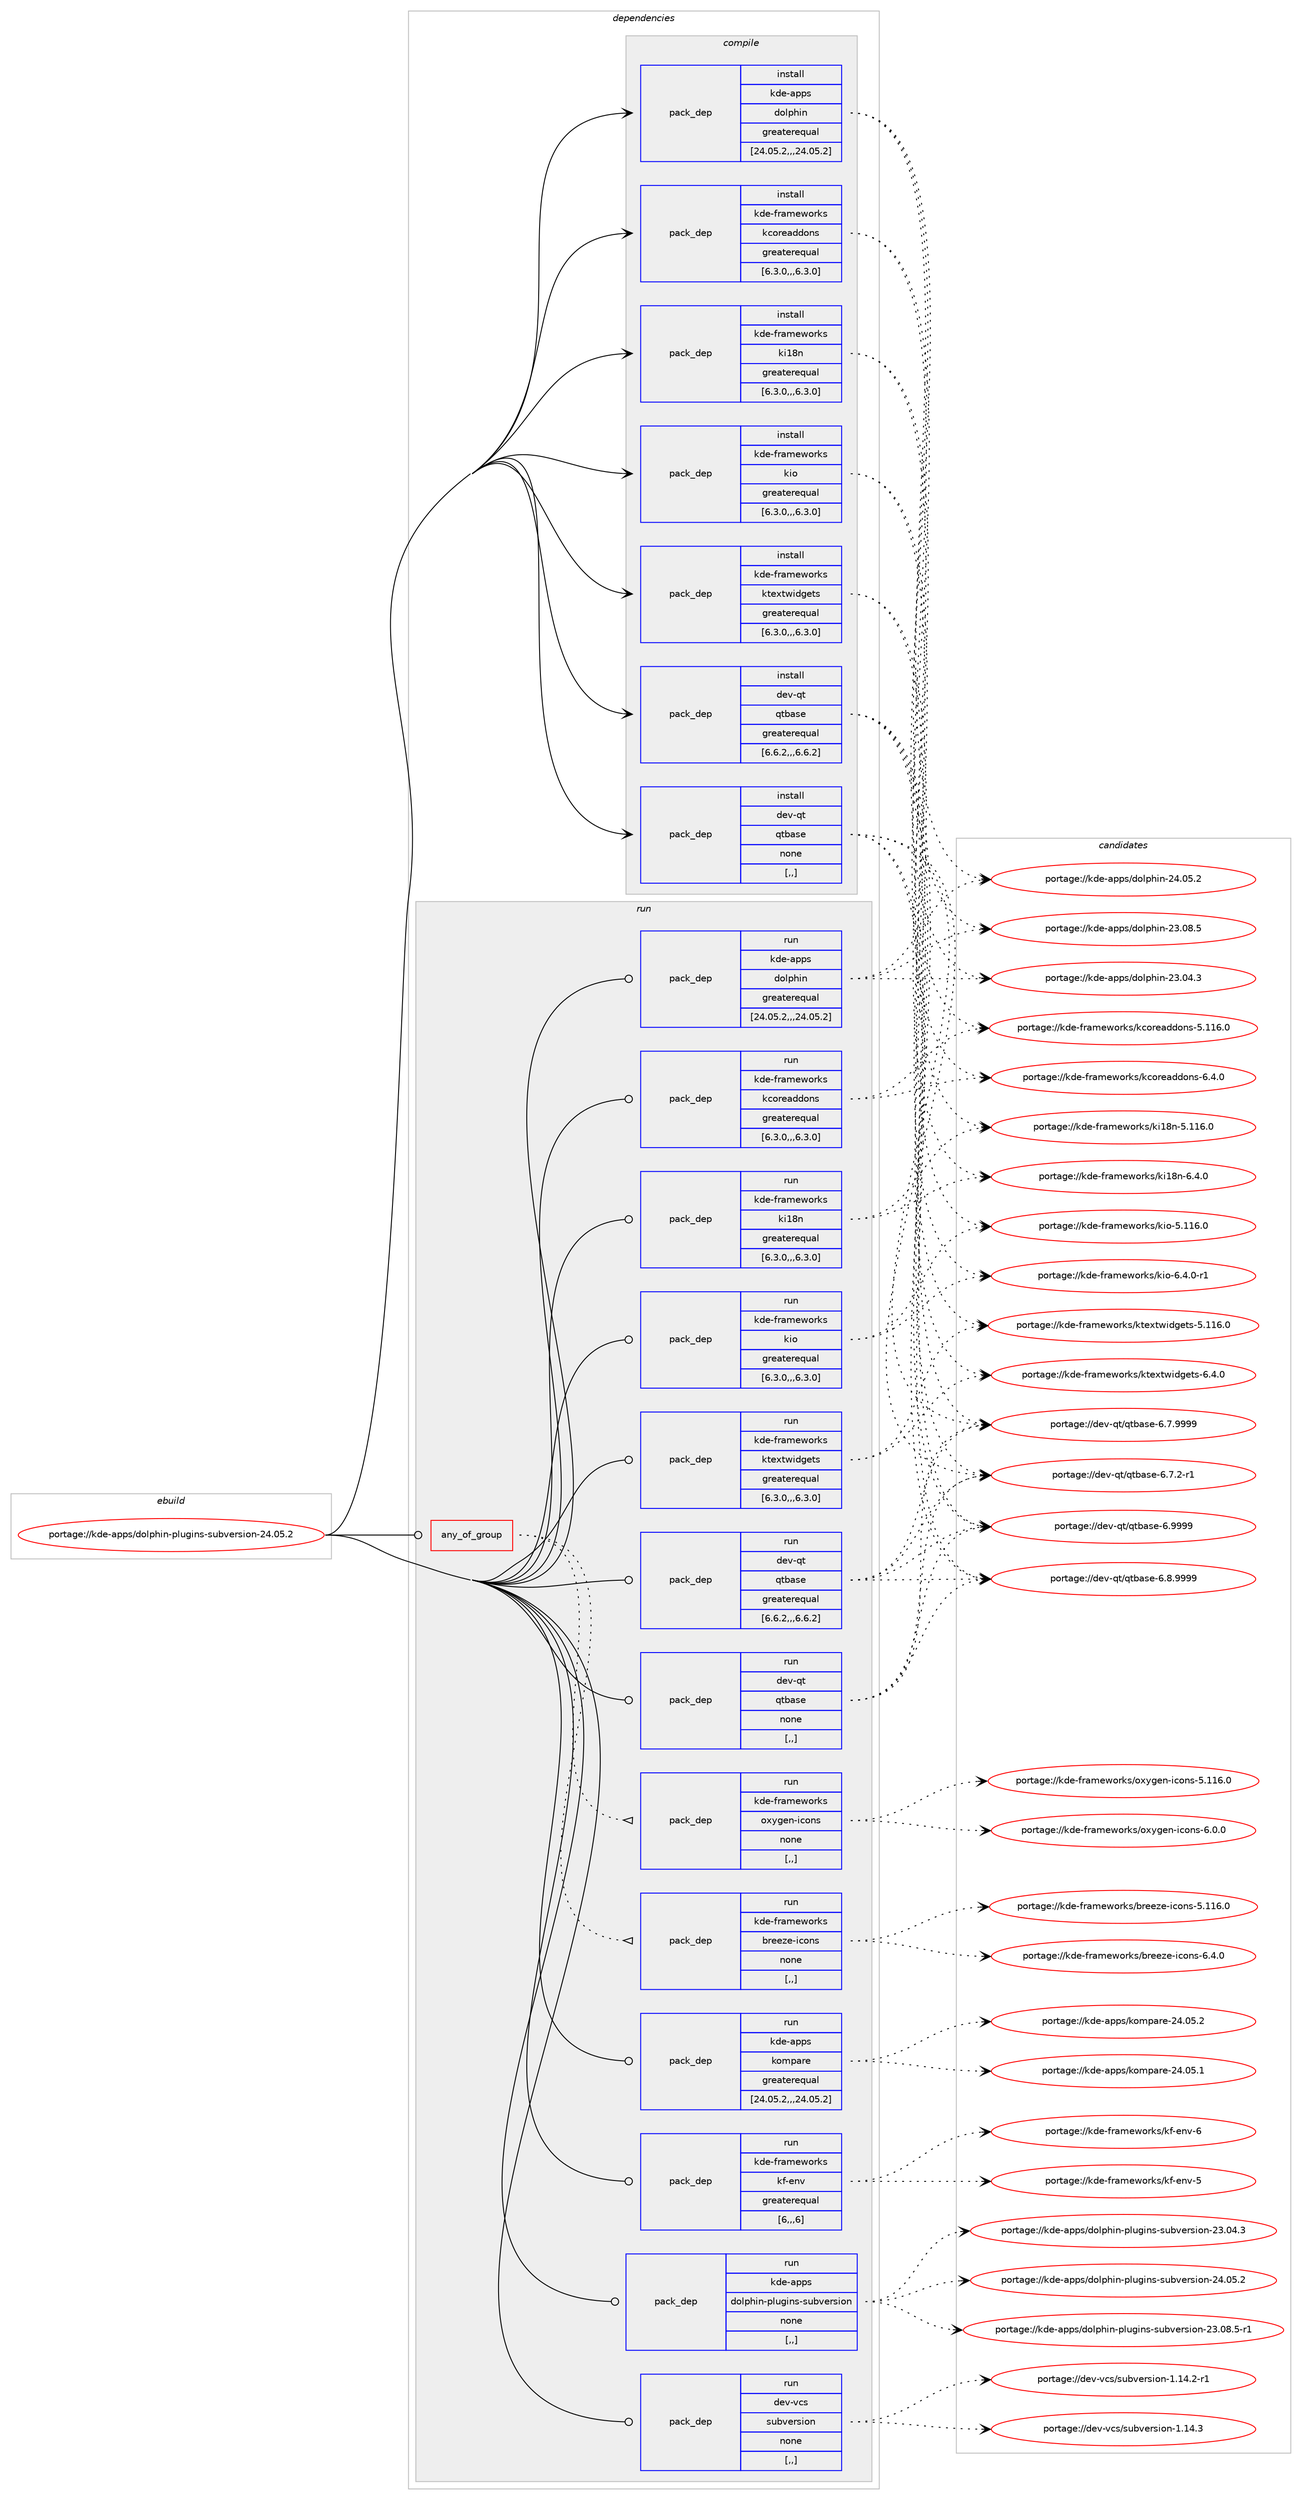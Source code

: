 digraph prolog {

# *************
# Graph options
# *************

newrank=true;
concentrate=true;
compound=true;
graph [rankdir=LR,fontname=Helvetica,fontsize=10,ranksep=1.5];#, ranksep=2.5, nodesep=0.2];
edge  [arrowhead=vee];
node  [fontname=Helvetica,fontsize=10];

# **********
# The ebuild
# **********

subgraph cluster_leftcol {
color=gray;
label=<<i>ebuild</i>>;
id [label="portage://kde-apps/dolphin-plugins-subversion-24.05.2", color=red, width=4, href="../kde-apps/dolphin-plugins-subversion-24.05.2.svg"];
}

# ****************
# The dependencies
# ****************

subgraph cluster_midcol {
color=gray;
label=<<i>dependencies</i>>;
subgraph cluster_compile {
fillcolor="#eeeeee";
style=filled;
label=<<i>compile</i>>;
subgraph pack179646 {
dependency248279 [label=<<TABLE BORDER="0" CELLBORDER="1" CELLSPACING="0" CELLPADDING="4" WIDTH="220"><TR><TD ROWSPAN="6" CELLPADDING="30">pack_dep</TD></TR><TR><TD WIDTH="110">install</TD></TR><TR><TD>dev-qt</TD></TR><TR><TD>qtbase</TD></TR><TR><TD>greaterequal</TD></TR><TR><TD>[6.6.2,,,6.6.2]</TD></TR></TABLE>>, shape=none, color=blue];
}
id:e -> dependency248279:w [weight=20,style="solid",arrowhead="vee"];
subgraph pack179647 {
dependency248280 [label=<<TABLE BORDER="0" CELLBORDER="1" CELLSPACING="0" CELLPADDING="4" WIDTH="220"><TR><TD ROWSPAN="6" CELLPADDING="30">pack_dep</TD></TR><TR><TD WIDTH="110">install</TD></TR><TR><TD>dev-qt</TD></TR><TR><TD>qtbase</TD></TR><TR><TD>none</TD></TR><TR><TD>[,,]</TD></TR></TABLE>>, shape=none, color=blue];
}
id:e -> dependency248280:w [weight=20,style="solid",arrowhead="vee"];
subgraph pack179648 {
dependency248281 [label=<<TABLE BORDER="0" CELLBORDER="1" CELLSPACING="0" CELLPADDING="4" WIDTH="220"><TR><TD ROWSPAN="6" CELLPADDING="30">pack_dep</TD></TR><TR><TD WIDTH="110">install</TD></TR><TR><TD>kde-apps</TD></TR><TR><TD>dolphin</TD></TR><TR><TD>greaterequal</TD></TR><TR><TD>[24.05.2,,,24.05.2]</TD></TR></TABLE>>, shape=none, color=blue];
}
id:e -> dependency248281:w [weight=20,style="solid",arrowhead="vee"];
subgraph pack179649 {
dependency248282 [label=<<TABLE BORDER="0" CELLBORDER="1" CELLSPACING="0" CELLPADDING="4" WIDTH="220"><TR><TD ROWSPAN="6" CELLPADDING="30">pack_dep</TD></TR><TR><TD WIDTH="110">install</TD></TR><TR><TD>kde-frameworks</TD></TR><TR><TD>kcoreaddons</TD></TR><TR><TD>greaterequal</TD></TR><TR><TD>[6.3.0,,,6.3.0]</TD></TR></TABLE>>, shape=none, color=blue];
}
id:e -> dependency248282:w [weight=20,style="solid",arrowhead="vee"];
subgraph pack179650 {
dependency248283 [label=<<TABLE BORDER="0" CELLBORDER="1" CELLSPACING="0" CELLPADDING="4" WIDTH="220"><TR><TD ROWSPAN="6" CELLPADDING="30">pack_dep</TD></TR><TR><TD WIDTH="110">install</TD></TR><TR><TD>kde-frameworks</TD></TR><TR><TD>ki18n</TD></TR><TR><TD>greaterequal</TD></TR><TR><TD>[6.3.0,,,6.3.0]</TD></TR></TABLE>>, shape=none, color=blue];
}
id:e -> dependency248283:w [weight=20,style="solid",arrowhead="vee"];
subgraph pack179651 {
dependency248284 [label=<<TABLE BORDER="0" CELLBORDER="1" CELLSPACING="0" CELLPADDING="4" WIDTH="220"><TR><TD ROWSPAN="6" CELLPADDING="30">pack_dep</TD></TR><TR><TD WIDTH="110">install</TD></TR><TR><TD>kde-frameworks</TD></TR><TR><TD>kio</TD></TR><TR><TD>greaterequal</TD></TR><TR><TD>[6.3.0,,,6.3.0]</TD></TR></TABLE>>, shape=none, color=blue];
}
id:e -> dependency248284:w [weight=20,style="solid",arrowhead="vee"];
subgraph pack179652 {
dependency248285 [label=<<TABLE BORDER="0" CELLBORDER="1" CELLSPACING="0" CELLPADDING="4" WIDTH="220"><TR><TD ROWSPAN="6" CELLPADDING="30">pack_dep</TD></TR><TR><TD WIDTH="110">install</TD></TR><TR><TD>kde-frameworks</TD></TR><TR><TD>ktextwidgets</TD></TR><TR><TD>greaterequal</TD></TR><TR><TD>[6.3.0,,,6.3.0]</TD></TR></TABLE>>, shape=none, color=blue];
}
id:e -> dependency248285:w [weight=20,style="solid",arrowhead="vee"];
}
subgraph cluster_compileandrun {
fillcolor="#eeeeee";
style=filled;
label=<<i>compile and run</i>>;
}
subgraph cluster_run {
fillcolor="#eeeeee";
style=filled;
label=<<i>run</i>>;
subgraph any1515 {
dependency248286 [label=<<TABLE BORDER="0" CELLBORDER="1" CELLSPACING="0" CELLPADDING="4"><TR><TD CELLPADDING="10">any_of_group</TD></TR></TABLE>>, shape=none, color=red];subgraph pack179653 {
dependency248287 [label=<<TABLE BORDER="0" CELLBORDER="1" CELLSPACING="0" CELLPADDING="4" WIDTH="220"><TR><TD ROWSPAN="6" CELLPADDING="30">pack_dep</TD></TR><TR><TD WIDTH="110">run</TD></TR><TR><TD>kde-frameworks</TD></TR><TR><TD>breeze-icons</TD></TR><TR><TD>none</TD></TR><TR><TD>[,,]</TD></TR></TABLE>>, shape=none, color=blue];
}
dependency248286:e -> dependency248287:w [weight=20,style="dotted",arrowhead="oinv"];
subgraph pack179654 {
dependency248288 [label=<<TABLE BORDER="0" CELLBORDER="1" CELLSPACING="0" CELLPADDING="4" WIDTH="220"><TR><TD ROWSPAN="6" CELLPADDING="30">pack_dep</TD></TR><TR><TD WIDTH="110">run</TD></TR><TR><TD>kde-frameworks</TD></TR><TR><TD>oxygen-icons</TD></TR><TR><TD>none</TD></TR><TR><TD>[,,]</TD></TR></TABLE>>, shape=none, color=blue];
}
dependency248286:e -> dependency248288:w [weight=20,style="dotted",arrowhead="oinv"];
}
id:e -> dependency248286:w [weight=20,style="solid",arrowhead="odot"];
subgraph pack179655 {
dependency248289 [label=<<TABLE BORDER="0" CELLBORDER="1" CELLSPACING="0" CELLPADDING="4" WIDTH="220"><TR><TD ROWSPAN="6" CELLPADDING="30">pack_dep</TD></TR><TR><TD WIDTH="110">run</TD></TR><TR><TD>dev-qt</TD></TR><TR><TD>qtbase</TD></TR><TR><TD>greaterequal</TD></TR><TR><TD>[6.6.2,,,6.6.2]</TD></TR></TABLE>>, shape=none, color=blue];
}
id:e -> dependency248289:w [weight=20,style="solid",arrowhead="odot"];
subgraph pack179656 {
dependency248290 [label=<<TABLE BORDER="0" CELLBORDER="1" CELLSPACING="0" CELLPADDING="4" WIDTH="220"><TR><TD ROWSPAN="6" CELLPADDING="30">pack_dep</TD></TR><TR><TD WIDTH="110">run</TD></TR><TR><TD>dev-qt</TD></TR><TR><TD>qtbase</TD></TR><TR><TD>none</TD></TR><TR><TD>[,,]</TD></TR></TABLE>>, shape=none, color=blue];
}
id:e -> dependency248290:w [weight=20,style="solid",arrowhead="odot"];
subgraph pack179657 {
dependency248291 [label=<<TABLE BORDER="0" CELLBORDER="1" CELLSPACING="0" CELLPADDING="4" WIDTH="220"><TR><TD ROWSPAN="6" CELLPADDING="30">pack_dep</TD></TR><TR><TD WIDTH="110">run</TD></TR><TR><TD>dev-vcs</TD></TR><TR><TD>subversion</TD></TR><TR><TD>none</TD></TR><TR><TD>[,,]</TD></TR></TABLE>>, shape=none, color=blue];
}
id:e -> dependency248291:w [weight=20,style="solid",arrowhead="odot"];
subgraph pack179658 {
dependency248292 [label=<<TABLE BORDER="0" CELLBORDER="1" CELLSPACING="0" CELLPADDING="4" WIDTH="220"><TR><TD ROWSPAN="6" CELLPADDING="30">pack_dep</TD></TR><TR><TD WIDTH="110">run</TD></TR><TR><TD>kde-apps</TD></TR><TR><TD>dolphin</TD></TR><TR><TD>greaterequal</TD></TR><TR><TD>[24.05.2,,,24.05.2]</TD></TR></TABLE>>, shape=none, color=blue];
}
id:e -> dependency248292:w [weight=20,style="solid",arrowhead="odot"];
subgraph pack179659 {
dependency248293 [label=<<TABLE BORDER="0" CELLBORDER="1" CELLSPACING="0" CELLPADDING="4" WIDTH="220"><TR><TD ROWSPAN="6" CELLPADDING="30">pack_dep</TD></TR><TR><TD WIDTH="110">run</TD></TR><TR><TD>kde-apps</TD></TR><TR><TD>kompare</TD></TR><TR><TD>greaterequal</TD></TR><TR><TD>[24.05.2,,,24.05.2]</TD></TR></TABLE>>, shape=none, color=blue];
}
id:e -> dependency248293:w [weight=20,style="solid",arrowhead="odot"];
subgraph pack179660 {
dependency248294 [label=<<TABLE BORDER="0" CELLBORDER="1" CELLSPACING="0" CELLPADDING="4" WIDTH="220"><TR><TD ROWSPAN="6" CELLPADDING="30">pack_dep</TD></TR><TR><TD WIDTH="110">run</TD></TR><TR><TD>kde-frameworks</TD></TR><TR><TD>kcoreaddons</TD></TR><TR><TD>greaterequal</TD></TR><TR><TD>[6.3.0,,,6.3.0]</TD></TR></TABLE>>, shape=none, color=blue];
}
id:e -> dependency248294:w [weight=20,style="solid",arrowhead="odot"];
subgraph pack179661 {
dependency248295 [label=<<TABLE BORDER="0" CELLBORDER="1" CELLSPACING="0" CELLPADDING="4" WIDTH="220"><TR><TD ROWSPAN="6" CELLPADDING="30">pack_dep</TD></TR><TR><TD WIDTH="110">run</TD></TR><TR><TD>kde-frameworks</TD></TR><TR><TD>kf-env</TD></TR><TR><TD>greaterequal</TD></TR><TR><TD>[6,,,6]</TD></TR></TABLE>>, shape=none, color=blue];
}
id:e -> dependency248295:w [weight=20,style="solid",arrowhead="odot"];
subgraph pack179662 {
dependency248296 [label=<<TABLE BORDER="0" CELLBORDER="1" CELLSPACING="0" CELLPADDING="4" WIDTH="220"><TR><TD ROWSPAN="6" CELLPADDING="30">pack_dep</TD></TR><TR><TD WIDTH="110">run</TD></TR><TR><TD>kde-frameworks</TD></TR><TR><TD>ki18n</TD></TR><TR><TD>greaterequal</TD></TR><TR><TD>[6.3.0,,,6.3.0]</TD></TR></TABLE>>, shape=none, color=blue];
}
id:e -> dependency248296:w [weight=20,style="solid",arrowhead="odot"];
subgraph pack179663 {
dependency248297 [label=<<TABLE BORDER="0" CELLBORDER="1" CELLSPACING="0" CELLPADDING="4" WIDTH="220"><TR><TD ROWSPAN="6" CELLPADDING="30">pack_dep</TD></TR><TR><TD WIDTH="110">run</TD></TR><TR><TD>kde-frameworks</TD></TR><TR><TD>kio</TD></TR><TR><TD>greaterequal</TD></TR><TR><TD>[6.3.0,,,6.3.0]</TD></TR></TABLE>>, shape=none, color=blue];
}
id:e -> dependency248297:w [weight=20,style="solid",arrowhead="odot"];
subgraph pack179664 {
dependency248298 [label=<<TABLE BORDER="0" CELLBORDER="1" CELLSPACING="0" CELLPADDING="4" WIDTH="220"><TR><TD ROWSPAN="6" CELLPADDING="30">pack_dep</TD></TR><TR><TD WIDTH="110">run</TD></TR><TR><TD>kde-frameworks</TD></TR><TR><TD>ktextwidgets</TD></TR><TR><TD>greaterequal</TD></TR><TR><TD>[6.3.0,,,6.3.0]</TD></TR></TABLE>>, shape=none, color=blue];
}
id:e -> dependency248298:w [weight=20,style="solid",arrowhead="odot"];
subgraph pack179665 {
dependency248299 [label=<<TABLE BORDER="0" CELLBORDER="1" CELLSPACING="0" CELLPADDING="4" WIDTH="220"><TR><TD ROWSPAN="6" CELLPADDING="30">pack_dep</TD></TR><TR><TD WIDTH="110">run</TD></TR><TR><TD>kde-apps</TD></TR><TR><TD>dolphin-plugins-subversion</TD></TR><TR><TD>none</TD></TR><TR><TD>[,,]</TD></TR></TABLE>>, shape=none, color=blue];
}
id:e -> dependency248299:w [weight=20,style="solid",arrowhead="odot"];
}
}

# **************
# The candidates
# **************

subgraph cluster_choices {
rank=same;
color=gray;
label=<<i>candidates</i>>;

subgraph choice179646 {
color=black;
nodesep=1;
choice1001011184511311647113116989711510145544657575757 [label="portage://dev-qt/qtbase-6.9999", color=red, width=4,href="../dev-qt/qtbase-6.9999.svg"];
choice10010111845113116471131169897115101455446564657575757 [label="portage://dev-qt/qtbase-6.8.9999", color=red, width=4,href="../dev-qt/qtbase-6.8.9999.svg"];
choice10010111845113116471131169897115101455446554657575757 [label="portage://dev-qt/qtbase-6.7.9999", color=red, width=4,href="../dev-qt/qtbase-6.7.9999.svg"];
choice100101118451131164711311698971151014554465546504511449 [label="portage://dev-qt/qtbase-6.7.2-r1", color=red, width=4,href="../dev-qt/qtbase-6.7.2-r1.svg"];
dependency248279:e -> choice1001011184511311647113116989711510145544657575757:w [style=dotted,weight="100"];
dependency248279:e -> choice10010111845113116471131169897115101455446564657575757:w [style=dotted,weight="100"];
dependency248279:e -> choice10010111845113116471131169897115101455446554657575757:w [style=dotted,weight="100"];
dependency248279:e -> choice100101118451131164711311698971151014554465546504511449:w [style=dotted,weight="100"];
}
subgraph choice179647 {
color=black;
nodesep=1;
choice1001011184511311647113116989711510145544657575757 [label="portage://dev-qt/qtbase-6.9999", color=red, width=4,href="../dev-qt/qtbase-6.9999.svg"];
choice10010111845113116471131169897115101455446564657575757 [label="portage://dev-qt/qtbase-6.8.9999", color=red, width=4,href="../dev-qt/qtbase-6.8.9999.svg"];
choice10010111845113116471131169897115101455446554657575757 [label="portage://dev-qt/qtbase-6.7.9999", color=red, width=4,href="../dev-qt/qtbase-6.7.9999.svg"];
choice100101118451131164711311698971151014554465546504511449 [label="portage://dev-qt/qtbase-6.7.2-r1", color=red, width=4,href="../dev-qt/qtbase-6.7.2-r1.svg"];
dependency248280:e -> choice1001011184511311647113116989711510145544657575757:w [style=dotted,weight="100"];
dependency248280:e -> choice10010111845113116471131169897115101455446564657575757:w [style=dotted,weight="100"];
dependency248280:e -> choice10010111845113116471131169897115101455446554657575757:w [style=dotted,weight="100"];
dependency248280:e -> choice100101118451131164711311698971151014554465546504511449:w [style=dotted,weight="100"];
}
subgraph choice179648 {
color=black;
nodesep=1;
choice1071001014597112112115471001111081121041051104550524648534650 [label="portage://kde-apps/dolphin-24.05.2", color=red, width=4,href="../kde-apps/dolphin-24.05.2.svg"];
choice1071001014597112112115471001111081121041051104550514648564653 [label="portage://kde-apps/dolphin-23.08.5", color=red, width=4,href="../kde-apps/dolphin-23.08.5.svg"];
choice1071001014597112112115471001111081121041051104550514648524651 [label="portage://kde-apps/dolphin-23.04.3", color=red, width=4,href="../kde-apps/dolphin-23.04.3.svg"];
dependency248281:e -> choice1071001014597112112115471001111081121041051104550524648534650:w [style=dotted,weight="100"];
dependency248281:e -> choice1071001014597112112115471001111081121041051104550514648564653:w [style=dotted,weight="100"];
dependency248281:e -> choice1071001014597112112115471001111081121041051104550514648524651:w [style=dotted,weight="100"];
}
subgraph choice179649 {
color=black;
nodesep=1;
choice1071001014510211497109101119111114107115471079911111410197100100111110115455446524648 [label="portage://kde-frameworks/kcoreaddons-6.4.0", color=red, width=4,href="../kde-frameworks/kcoreaddons-6.4.0.svg"];
choice10710010145102114971091011191111141071154710799111114101971001001111101154553464949544648 [label="portage://kde-frameworks/kcoreaddons-5.116.0", color=red, width=4,href="../kde-frameworks/kcoreaddons-5.116.0.svg"];
dependency248282:e -> choice1071001014510211497109101119111114107115471079911111410197100100111110115455446524648:w [style=dotted,weight="100"];
dependency248282:e -> choice10710010145102114971091011191111141071154710799111114101971001001111101154553464949544648:w [style=dotted,weight="100"];
}
subgraph choice179650 {
color=black;
nodesep=1;
choice1071001014510211497109101119111114107115471071054956110455446524648 [label="portage://kde-frameworks/ki18n-6.4.0", color=red, width=4,href="../kde-frameworks/ki18n-6.4.0.svg"];
choice10710010145102114971091011191111141071154710710549561104553464949544648 [label="portage://kde-frameworks/ki18n-5.116.0", color=red, width=4,href="../kde-frameworks/ki18n-5.116.0.svg"];
dependency248283:e -> choice1071001014510211497109101119111114107115471071054956110455446524648:w [style=dotted,weight="100"];
dependency248283:e -> choice10710010145102114971091011191111141071154710710549561104553464949544648:w [style=dotted,weight="100"];
}
subgraph choice179651 {
color=black;
nodesep=1;
choice1071001014510211497109101119111114107115471071051114554465246484511449 [label="portage://kde-frameworks/kio-6.4.0-r1", color=red, width=4,href="../kde-frameworks/kio-6.4.0-r1.svg"];
choice1071001014510211497109101119111114107115471071051114553464949544648 [label="portage://kde-frameworks/kio-5.116.0", color=red, width=4,href="../kde-frameworks/kio-5.116.0.svg"];
dependency248284:e -> choice1071001014510211497109101119111114107115471071051114554465246484511449:w [style=dotted,weight="100"];
dependency248284:e -> choice1071001014510211497109101119111114107115471071051114553464949544648:w [style=dotted,weight="100"];
}
subgraph choice179652 {
color=black;
nodesep=1;
choice107100101451021149710910111911111410711547107116101120116119105100103101116115455446524648 [label="portage://kde-frameworks/ktextwidgets-6.4.0", color=red, width=4,href="../kde-frameworks/ktextwidgets-6.4.0.svg"];
choice1071001014510211497109101119111114107115471071161011201161191051001031011161154553464949544648 [label="portage://kde-frameworks/ktextwidgets-5.116.0", color=red, width=4,href="../kde-frameworks/ktextwidgets-5.116.0.svg"];
dependency248285:e -> choice107100101451021149710910111911111410711547107116101120116119105100103101116115455446524648:w [style=dotted,weight="100"];
dependency248285:e -> choice1071001014510211497109101119111114107115471071161011201161191051001031011161154553464949544648:w [style=dotted,weight="100"];
}
subgraph choice179653 {
color=black;
nodesep=1;
choice107100101451021149710910111911111410711547981141011011221014510599111110115455446524648 [label="portage://kde-frameworks/breeze-icons-6.4.0", color=red, width=4,href="../kde-frameworks/breeze-icons-6.4.0.svg"];
choice1071001014510211497109101119111114107115479811410110112210145105991111101154553464949544648 [label="portage://kde-frameworks/breeze-icons-5.116.0", color=red, width=4,href="../kde-frameworks/breeze-icons-5.116.0.svg"];
dependency248287:e -> choice107100101451021149710910111911111410711547981141011011221014510599111110115455446524648:w [style=dotted,weight="100"];
dependency248287:e -> choice1071001014510211497109101119111114107115479811410110112210145105991111101154553464949544648:w [style=dotted,weight="100"];
}
subgraph choice179654 {
color=black;
nodesep=1;
choice1071001014510211497109101119111114107115471111201211031011104510599111110115455446484648 [label="portage://kde-frameworks/oxygen-icons-6.0.0", color=red, width=4,href="../kde-frameworks/oxygen-icons-6.0.0.svg"];
choice10710010145102114971091011191111141071154711112012110310111045105991111101154553464949544648 [label="portage://kde-frameworks/oxygen-icons-5.116.0", color=red, width=4,href="../kde-frameworks/oxygen-icons-5.116.0.svg"];
dependency248288:e -> choice1071001014510211497109101119111114107115471111201211031011104510599111110115455446484648:w [style=dotted,weight="100"];
dependency248288:e -> choice10710010145102114971091011191111141071154711112012110310111045105991111101154553464949544648:w [style=dotted,weight="100"];
}
subgraph choice179655 {
color=black;
nodesep=1;
choice1001011184511311647113116989711510145544657575757 [label="portage://dev-qt/qtbase-6.9999", color=red, width=4,href="../dev-qt/qtbase-6.9999.svg"];
choice10010111845113116471131169897115101455446564657575757 [label="portage://dev-qt/qtbase-6.8.9999", color=red, width=4,href="../dev-qt/qtbase-6.8.9999.svg"];
choice10010111845113116471131169897115101455446554657575757 [label="portage://dev-qt/qtbase-6.7.9999", color=red, width=4,href="../dev-qt/qtbase-6.7.9999.svg"];
choice100101118451131164711311698971151014554465546504511449 [label="portage://dev-qt/qtbase-6.7.2-r1", color=red, width=4,href="../dev-qt/qtbase-6.7.2-r1.svg"];
dependency248289:e -> choice1001011184511311647113116989711510145544657575757:w [style=dotted,weight="100"];
dependency248289:e -> choice10010111845113116471131169897115101455446564657575757:w [style=dotted,weight="100"];
dependency248289:e -> choice10010111845113116471131169897115101455446554657575757:w [style=dotted,weight="100"];
dependency248289:e -> choice100101118451131164711311698971151014554465546504511449:w [style=dotted,weight="100"];
}
subgraph choice179656 {
color=black;
nodesep=1;
choice1001011184511311647113116989711510145544657575757 [label="portage://dev-qt/qtbase-6.9999", color=red, width=4,href="../dev-qt/qtbase-6.9999.svg"];
choice10010111845113116471131169897115101455446564657575757 [label="portage://dev-qt/qtbase-6.8.9999", color=red, width=4,href="../dev-qt/qtbase-6.8.9999.svg"];
choice10010111845113116471131169897115101455446554657575757 [label="portage://dev-qt/qtbase-6.7.9999", color=red, width=4,href="../dev-qt/qtbase-6.7.9999.svg"];
choice100101118451131164711311698971151014554465546504511449 [label="portage://dev-qt/qtbase-6.7.2-r1", color=red, width=4,href="../dev-qt/qtbase-6.7.2-r1.svg"];
dependency248290:e -> choice1001011184511311647113116989711510145544657575757:w [style=dotted,weight="100"];
dependency248290:e -> choice10010111845113116471131169897115101455446564657575757:w [style=dotted,weight="100"];
dependency248290:e -> choice10010111845113116471131169897115101455446554657575757:w [style=dotted,weight="100"];
dependency248290:e -> choice100101118451131164711311698971151014554465546504511449:w [style=dotted,weight="100"];
}
subgraph choice179657 {
color=black;
nodesep=1;
choice1001011184511899115471151179811810111411510511111045494649524651 [label="portage://dev-vcs/subversion-1.14.3", color=red, width=4,href="../dev-vcs/subversion-1.14.3.svg"];
choice10010111845118991154711511798118101114115105111110454946495246504511449 [label="portage://dev-vcs/subversion-1.14.2-r1", color=red, width=4,href="../dev-vcs/subversion-1.14.2-r1.svg"];
dependency248291:e -> choice1001011184511899115471151179811810111411510511111045494649524651:w [style=dotted,weight="100"];
dependency248291:e -> choice10010111845118991154711511798118101114115105111110454946495246504511449:w [style=dotted,weight="100"];
}
subgraph choice179658 {
color=black;
nodesep=1;
choice1071001014597112112115471001111081121041051104550524648534650 [label="portage://kde-apps/dolphin-24.05.2", color=red, width=4,href="../kde-apps/dolphin-24.05.2.svg"];
choice1071001014597112112115471001111081121041051104550514648564653 [label="portage://kde-apps/dolphin-23.08.5", color=red, width=4,href="../kde-apps/dolphin-23.08.5.svg"];
choice1071001014597112112115471001111081121041051104550514648524651 [label="portage://kde-apps/dolphin-23.04.3", color=red, width=4,href="../kde-apps/dolphin-23.04.3.svg"];
dependency248292:e -> choice1071001014597112112115471001111081121041051104550524648534650:w [style=dotted,weight="100"];
dependency248292:e -> choice1071001014597112112115471001111081121041051104550514648564653:w [style=dotted,weight="100"];
dependency248292:e -> choice1071001014597112112115471001111081121041051104550514648524651:w [style=dotted,weight="100"];
}
subgraph choice179659 {
color=black;
nodesep=1;
choice107100101459711211211547107111109112971141014550524648534650 [label="portage://kde-apps/kompare-24.05.2", color=red, width=4,href="../kde-apps/kompare-24.05.2.svg"];
choice107100101459711211211547107111109112971141014550524648534649 [label="portage://kde-apps/kompare-24.05.1", color=red, width=4,href="../kde-apps/kompare-24.05.1.svg"];
dependency248293:e -> choice107100101459711211211547107111109112971141014550524648534650:w [style=dotted,weight="100"];
dependency248293:e -> choice107100101459711211211547107111109112971141014550524648534649:w [style=dotted,weight="100"];
}
subgraph choice179660 {
color=black;
nodesep=1;
choice1071001014510211497109101119111114107115471079911111410197100100111110115455446524648 [label="portage://kde-frameworks/kcoreaddons-6.4.0", color=red, width=4,href="../kde-frameworks/kcoreaddons-6.4.0.svg"];
choice10710010145102114971091011191111141071154710799111114101971001001111101154553464949544648 [label="portage://kde-frameworks/kcoreaddons-5.116.0", color=red, width=4,href="../kde-frameworks/kcoreaddons-5.116.0.svg"];
dependency248294:e -> choice1071001014510211497109101119111114107115471079911111410197100100111110115455446524648:w [style=dotted,weight="100"];
dependency248294:e -> choice10710010145102114971091011191111141071154710799111114101971001001111101154553464949544648:w [style=dotted,weight="100"];
}
subgraph choice179661 {
color=black;
nodesep=1;
choice107100101451021149710910111911111410711547107102451011101184554 [label="portage://kde-frameworks/kf-env-6", color=red, width=4,href="../kde-frameworks/kf-env-6.svg"];
choice107100101451021149710910111911111410711547107102451011101184553 [label="portage://kde-frameworks/kf-env-5", color=red, width=4,href="../kde-frameworks/kf-env-5.svg"];
dependency248295:e -> choice107100101451021149710910111911111410711547107102451011101184554:w [style=dotted,weight="100"];
dependency248295:e -> choice107100101451021149710910111911111410711547107102451011101184553:w [style=dotted,weight="100"];
}
subgraph choice179662 {
color=black;
nodesep=1;
choice1071001014510211497109101119111114107115471071054956110455446524648 [label="portage://kde-frameworks/ki18n-6.4.0", color=red, width=4,href="../kde-frameworks/ki18n-6.4.0.svg"];
choice10710010145102114971091011191111141071154710710549561104553464949544648 [label="portage://kde-frameworks/ki18n-5.116.0", color=red, width=4,href="../kde-frameworks/ki18n-5.116.0.svg"];
dependency248296:e -> choice1071001014510211497109101119111114107115471071054956110455446524648:w [style=dotted,weight="100"];
dependency248296:e -> choice10710010145102114971091011191111141071154710710549561104553464949544648:w [style=dotted,weight="100"];
}
subgraph choice179663 {
color=black;
nodesep=1;
choice1071001014510211497109101119111114107115471071051114554465246484511449 [label="portage://kde-frameworks/kio-6.4.0-r1", color=red, width=4,href="../kde-frameworks/kio-6.4.0-r1.svg"];
choice1071001014510211497109101119111114107115471071051114553464949544648 [label="portage://kde-frameworks/kio-5.116.0", color=red, width=4,href="../kde-frameworks/kio-5.116.0.svg"];
dependency248297:e -> choice1071001014510211497109101119111114107115471071051114554465246484511449:w [style=dotted,weight="100"];
dependency248297:e -> choice1071001014510211497109101119111114107115471071051114553464949544648:w [style=dotted,weight="100"];
}
subgraph choice179664 {
color=black;
nodesep=1;
choice107100101451021149710910111911111410711547107116101120116119105100103101116115455446524648 [label="portage://kde-frameworks/ktextwidgets-6.4.0", color=red, width=4,href="../kde-frameworks/ktextwidgets-6.4.0.svg"];
choice1071001014510211497109101119111114107115471071161011201161191051001031011161154553464949544648 [label="portage://kde-frameworks/ktextwidgets-5.116.0", color=red, width=4,href="../kde-frameworks/ktextwidgets-5.116.0.svg"];
dependency248298:e -> choice107100101451021149710910111911111410711547107116101120116119105100103101116115455446524648:w [style=dotted,weight="100"];
dependency248298:e -> choice1071001014510211497109101119111114107115471071161011201161191051001031011161154553464949544648:w [style=dotted,weight="100"];
}
subgraph choice179665 {
color=black;
nodesep=1;
choice1071001014597112112115471001111081121041051104511210811710310511011545115117981181011141151051111104550524648534650 [label="portage://kde-apps/dolphin-plugins-subversion-24.05.2", color=red, width=4,href="../kde-apps/dolphin-plugins-subversion-24.05.2.svg"];
choice10710010145971121121154710011110811210410511045112108117103105110115451151179811810111411510511111045505146485646534511449 [label="portage://kde-apps/dolphin-plugins-subversion-23.08.5-r1", color=red, width=4,href="../kde-apps/dolphin-plugins-subversion-23.08.5-r1.svg"];
choice1071001014597112112115471001111081121041051104511210811710310511011545115117981181011141151051111104550514648524651 [label="portage://kde-apps/dolphin-plugins-subversion-23.04.3", color=red, width=4,href="../kde-apps/dolphin-plugins-subversion-23.04.3.svg"];
dependency248299:e -> choice1071001014597112112115471001111081121041051104511210811710310511011545115117981181011141151051111104550524648534650:w [style=dotted,weight="100"];
dependency248299:e -> choice10710010145971121121154710011110811210410511045112108117103105110115451151179811810111411510511111045505146485646534511449:w [style=dotted,weight="100"];
dependency248299:e -> choice1071001014597112112115471001111081121041051104511210811710310511011545115117981181011141151051111104550514648524651:w [style=dotted,weight="100"];
}
}

}
